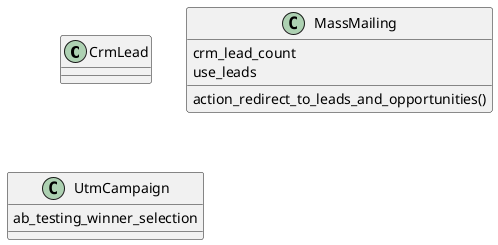 @startuml classes_mass_mailing_crm
set namespaceSeparator none
class "CrmLead" as odoo_src.odoo.addons.mass_mailing_crm.models.crm_lead.CrmLead {
}
class "MassMailing" as odoo_src.odoo.addons.mass_mailing_crm.models.mailing_mailing.MassMailing {
  crm_lead_count
  use_leads
  action_redirect_to_leads_and_opportunities()
}
class "UtmCampaign" as odoo_src.odoo.addons.mass_mailing_crm.models.utm.UtmCampaign {
  ab_testing_winner_selection
}
@enduml
